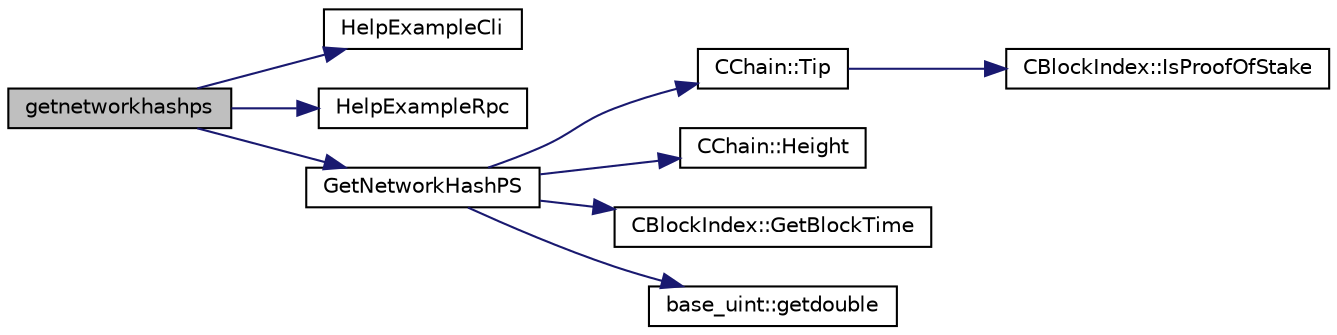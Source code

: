 digraph "getnetworkhashps"
{
  edge [fontname="Helvetica",fontsize="10",labelfontname="Helvetica",labelfontsize="10"];
  node [fontname="Helvetica",fontsize="10",shape=record];
  rankdir="LR";
  Node88 [label="getnetworkhashps",height=0.2,width=0.4,color="black", fillcolor="grey75", style="filled", fontcolor="black"];
  Node88 -> Node89 [color="midnightblue",fontsize="10",style="solid",fontname="Helvetica"];
  Node89 [label="HelpExampleCli",height=0.2,width=0.4,color="black", fillcolor="white", style="filled",URL="$rpcserver_8cpp.html#ac01ac6eab5467567ed0da106814e04ec"];
  Node88 -> Node90 [color="midnightblue",fontsize="10",style="solid",fontname="Helvetica"];
  Node90 [label="HelpExampleRpc",height=0.2,width=0.4,color="black", fillcolor="white", style="filled",URL="$rpcserver_8cpp.html#a06ea60e24e5a1053a14a11b1009bf9ef"];
  Node88 -> Node91 [color="midnightblue",fontsize="10",style="solid",fontname="Helvetica"];
  Node91 [label="GetNetworkHashPS",height=0.2,width=0.4,color="black", fillcolor="white", style="filled",URL="$rpcmining_8cpp.html#a0727ff0776708e62ed17b0ddc184d50e",tooltip="Return average network hashes per second based on the last &#39;lookup&#39; blocks, or from the last difficul..."];
  Node91 -> Node92 [color="midnightblue",fontsize="10",style="solid",fontname="Helvetica"];
  Node92 [label="CChain::Tip",height=0.2,width=0.4,color="black", fillcolor="white", style="filled",URL="$class_c_chain.html#a40ccefec14f8f3195c08c827af8cf412",tooltip="Returns the index entry for the tip of this chain, or NULL if none. "];
  Node92 -> Node93 [color="midnightblue",fontsize="10",style="solid",fontname="Helvetica"];
  Node93 [label="CBlockIndex::IsProofOfStake",height=0.2,width=0.4,color="black", fillcolor="white", style="filled",URL="$class_c_block_index.html#a2438a891e9d43821c0d99e1bdac56fde"];
  Node91 -> Node94 [color="midnightblue",fontsize="10",style="solid",fontname="Helvetica"];
  Node94 [label="CChain::Height",height=0.2,width=0.4,color="black", fillcolor="white", style="filled",URL="$class_c_chain.html#ad4758bc8872ce065a9579f77c3171d40",tooltip="Return the maximal height in the chain. "];
  Node91 -> Node95 [color="midnightblue",fontsize="10",style="solid",fontname="Helvetica"];
  Node95 [label="CBlockIndex::GetBlockTime",height=0.2,width=0.4,color="black", fillcolor="white", style="filled",URL="$class_c_block_index.html#a9fe0d4463c07c466f66252e8eec25f5c"];
  Node91 -> Node96 [color="midnightblue",fontsize="10",style="solid",fontname="Helvetica"];
  Node96 [label="base_uint::getdouble",height=0.2,width=0.4,color="black", fillcolor="white", style="filled",URL="$classbase__uint.html#ac989d44cd0d60e6c510722a714b817fa"];
}
